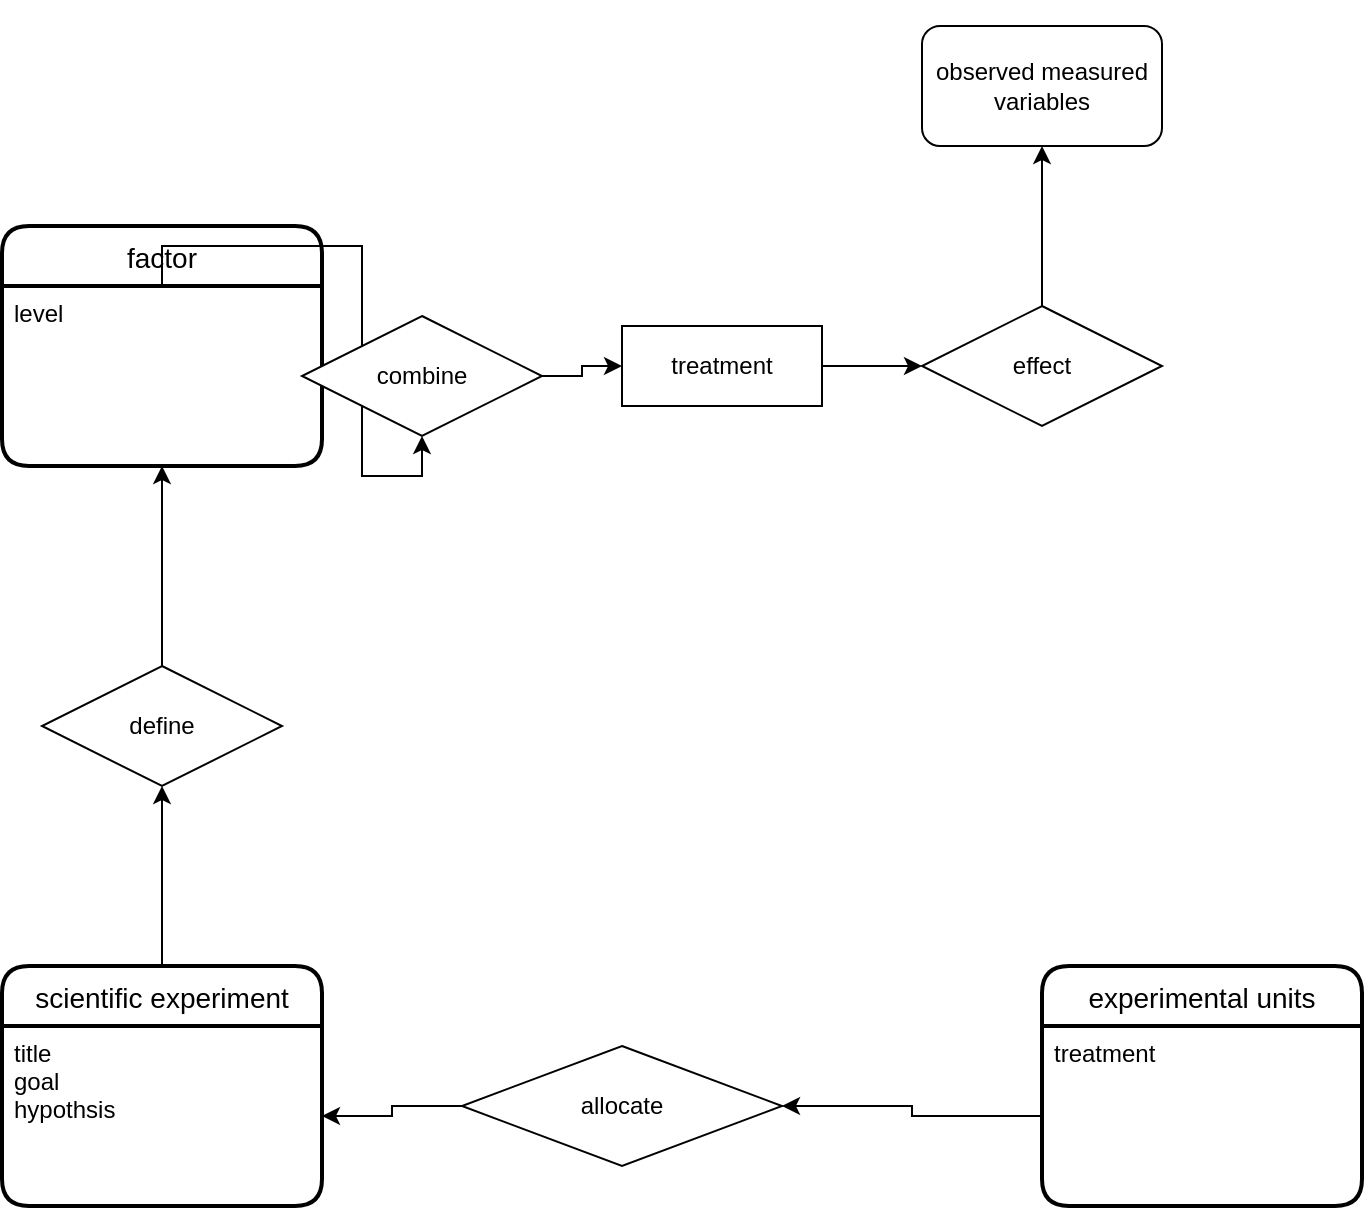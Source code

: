 <mxfile version="16.6.7" type="github"><diagram id="R2lEEEUBdFMjLlhIrx00" name="data requirements scenario"><mxGraphModel dx="704" dy="791" grid="1" gridSize="10" guides="1" tooltips="1" connect="1" arrows="1" fold="1" page="1" pageScale="1" pageWidth="850" pageHeight="1100" math="0" shadow="0" extFonts="Permanent Marker^https://fonts.googleapis.com/css?family=Permanent+Marker"><root><mxCell id="0"/><mxCell id="1" parent="0"/><mxCell id="2UzcmLR8uYLvjQ_SinXj-79" value="" style="edgeStyle=orthogonalEdgeStyle;rounded=0;orthogonalLoop=1;jettySize=auto;html=1;" edge="1" parent="1" source="E662rR4GyOuJ6JWde8dp-5" target="E662rR4GyOuJ6JWde8dp-11"><mxGeometry relative="1" as="geometry"/></mxCell><mxCell id="E662rR4GyOuJ6JWde8dp-5" value="treatment" style="whiteSpace=wrap;html=1;align=center;" parent="1" vertex="1"><mxGeometry x="480" y="310" width="100" height="40" as="geometry"/></mxCell><mxCell id="E662rR4GyOuJ6JWde8dp-10" style="edgeStyle=orthogonalEdgeStyle;rounded=0;orthogonalLoop=1;jettySize=auto;html=1;exitX=0.5;exitY=1;exitDx=0;exitDy=0;" parent="1" edge="1"><mxGeometry relative="1" as="geometry"><mxPoint x="600" y="180" as="sourcePoint"/><mxPoint x="600" y="180" as="targetPoint"/></mxGeometry></mxCell><mxCell id="E662rR4GyOuJ6JWde8dp-13" value="" style="edgeStyle=orthogonalEdgeStyle;rounded=0;orthogonalLoop=1;jettySize=auto;html=1;" parent="1" source="E662rR4GyOuJ6JWde8dp-11" target="E662rR4GyOuJ6JWde8dp-12" edge="1"><mxGeometry relative="1" as="geometry"/></mxCell><mxCell id="E662rR4GyOuJ6JWde8dp-11" value="effect" style="shape=rhombus;perimeter=rhombusPerimeter;whiteSpace=wrap;html=1;align=center;" parent="1" vertex="1"><mxGeometry x="630" y="300" width="120" height="60" as="geometry"/></mxCell><mxCell id="E662rR4GyOuJ6JWde8dp-12" value="&#10;&#10;observed measured variables&#10;&#10;" style="rounded=1;whiteSpace=wrap;html=1;" parent="1" vertex="1"><mxGeometry x="630" y="160" width="120" height="60" as="geometry"/></mxCell><mxCell id="2UzcmLR8uYLvjQ_SinXj-48" value="experimental units" style="swimlane;childLayout=stackLayout;horizontal=1;startSize=30;horizontalStack=0;rounded=1;fontSize=14;fontStyle=0;strokeWidth=2;resizeParent=0;resizeLast=1;shadow=0;dashed=0;align=center;" vertex="1" parent="1"><mxGeometry x="690" y="630" width="160" height="120" as="geometry"/></mxCell><mxCell id="2UzcmLR8uYLvjQ_SinXj-83" value="treatment" style="align=left;strokeColor=none;fillColor=none;spacingLeft=4;fontSize=12;verticalAlign=top;resizable=0;rotatable=0;part=1;" vertex="1" parent="2UzcmLR8uYLvjQ_SinXj-48"><mxGeometry y="30" width="160" height="90" as="geometry"/></mxCell><mxCell id="2UzcmLR8uYLvjQ_SinXj-57" style="edgeStyle=orthogonalEdgeStyle;rounded=0;orthogonalLoop=1;jettySize=auto;html=1;entryX=0.5;entryY=1;entryDx=0;entryDy=0;" edge="1" parent="1" source="2UzcmLR8uYLvjQ_SinXj-50" target="2UzcmLR8uYLvjQ_SinXj-55"><mxGeometry relative="1" as="geometry"/></mxCell><mxCell id="2UzcmLR8uYLvjQ_SinXj-50" value="scientific experiment" style="swimlane;childLayout=stackLayout;horizontal=1;startSize=30;horizontalStack=0;rounded=1;fontSize=14;fontStyle=0;strokeWidth=2;resizeParent=0;resizeLast=1;shadow=0;dashed=0;align=center;" vertex="1" parent="1"><mxGeometry x="170" y="630" width="160" height="120" as="geometry"/></mxCell><mxCell id="2UzcmLR8uYLvjQ_SinXj-51" value="title&#10;goal&#10;hypothsis" style="align=left;strokeColor=none;fillColor=none;spacingLeft=4;fontSize=12;verticalAlign=top;resizable=0;rotatable=0;part=1;" vertex="1" parent="2UzcmLR8uYLvjQ_SinXj-50"><mxGeometry y="30" width="160" height="90" as="geometry"/></mxCell><mxCell id="2UzcmLR8uYLvjQ_SinXj-56" style="edgeStyle=orthogonalEdgeStyle;rounded=0;orthogonalLoop=1;jettySize=auto;html=1;" edge="1" parent="1" source="2UzcmLR8uYLvjQ_SinXj-55"><mxGeometry relative="1" as="geometry"><mxPoint x="250" y="380" as="targetPoint"/><Array as="points"><mxPoint x="250" y="410"/><mxPoint x="250" y="410"/></Array></mxGeometry></mxCell><mxCell id="2UzcmLR8uYLvjQ_SinXj-55" value="define" style="shape=rhombus;perimeter=rhombusPerimeter;whiteSpace=wrap;html=1;align=center;" vertex="1" parent="1"><mxGeometry x="190" y="480" width="120" height="60" as="geometry"/></mxCell><mxCell id="2UzcmLR8uYLvjQ_SinXj-73" value="factor" style="swimlane;childLayout=stackLayout;horizontal=1;startSize=30;horizontalStack=0;rounded=1;fontSize=14;fontStyle=0;strokeWidth=2;resizeParent=0;resizeLast=1;shadow=0;dashed=0;align=center;" vertex="1" parent="1"><mxGeometry x="170" y="260" width="160" height="120" as="geometry"/></mxCell><mxCell id="2UzcmLR8uYLvjQ_SinXj-74" value="level" style="align=left;strokeColor=none;fillColor=none;spacingLeft=4;fontSize=12;verticalAlign=top;resizable=0;rotatable=0;part=1;" vertex="1" parent="2UzcmLR8uYLvjQ_SinXj-73"><mxGeometry y="30" width="160" height="90" as="geometry"/></mxCell><mxCell id="2UzcmLR8uYLvjQ_SinXj-90" style="edgeStyle=orthogonalEdgeStyle;rounded=0;orthogonalLoop=1;jettySize=auto;html=1;entryX=1;entryY=0.5;entryDx=0;entryDy=0;" edge="1" parent="1" source="2UzcmLR8uYLvjQ_SinXj-82" target="2UzcmLR8uYLvjQ_SinXj-51"><mxGeometry relative="1" as="geometry"/></mxCell><mxCell id="2UzcmLR8uYLvjQ_SinXj-82" value="allocate" style="shape=rhombus;perimeter=rhombusPerimeter;whiteSpace=wrap;html=1;align=center;" vertex="1" parent="1"><mxGeometry x="400" y="670" width="160" height="60" as="geometry"/></mxCell><mxCell id="2UzcmLR8uYLvjQ_SinXj-89" style="edgeStyle=orthogonalEdgeStyle;rounded=0;orthogonalLoop=1;jettySize=auto;html=1;entryX=1;entryY=0.5;entryDx=0;entryDy=0;" edge="1" parent="1" source="2UzcmLR8uYLvjQ_SinXj-83" target="2UzcmLR8uYLvjQ_SinXj-82"><mxGeometry relative="1" as="geometry"/></mxCell><mxCell id="2UzcmLR8uYLvjQ_SinXj-91" style="edgeStyle=orthogonalEdgeStyle;rounded=0;orthogonalLoop=1;jettySize=auto;html=1;" edge="1" parent="1" source="2UzcmLR8uYLvjQ_SinXj-74" target="2UzcmLR8uYLvjQ_SinXj-92"><mxGeometry relative="1" as="geometry"><mxPoint x="380" y="335" as="targetPoint"/></mxGeometry></mxCell><mxCell id="2UzcmLR8uYLvjQ_SinXj-93" value="" style="edgeStyle=orthogonalEdgeStyle;rounded=0;orthogonalLoop=1;jettySize=auto;html=1;" edge="1" parent="1" source="2UzcmLR8uYLvjQ_SinXj-92" target="E662rR4GyOuJ6JWde8dp-5"><mxGeometry relative="1" as="geometry"/></mxCell><mxCell id="2UzcmLR8uYLvjQ_SinXj-92" value="combine" style="shape=rhombus;perimeter=rhombusPerimeter;whiteSpace=wrap;html=1;align=center;" vertex="1" parent="1"><mxGeometry x="320" y="305" width="120" height="60" as="geometry"/></mxCell></root></mxGraphModel></diagram></mxfile>